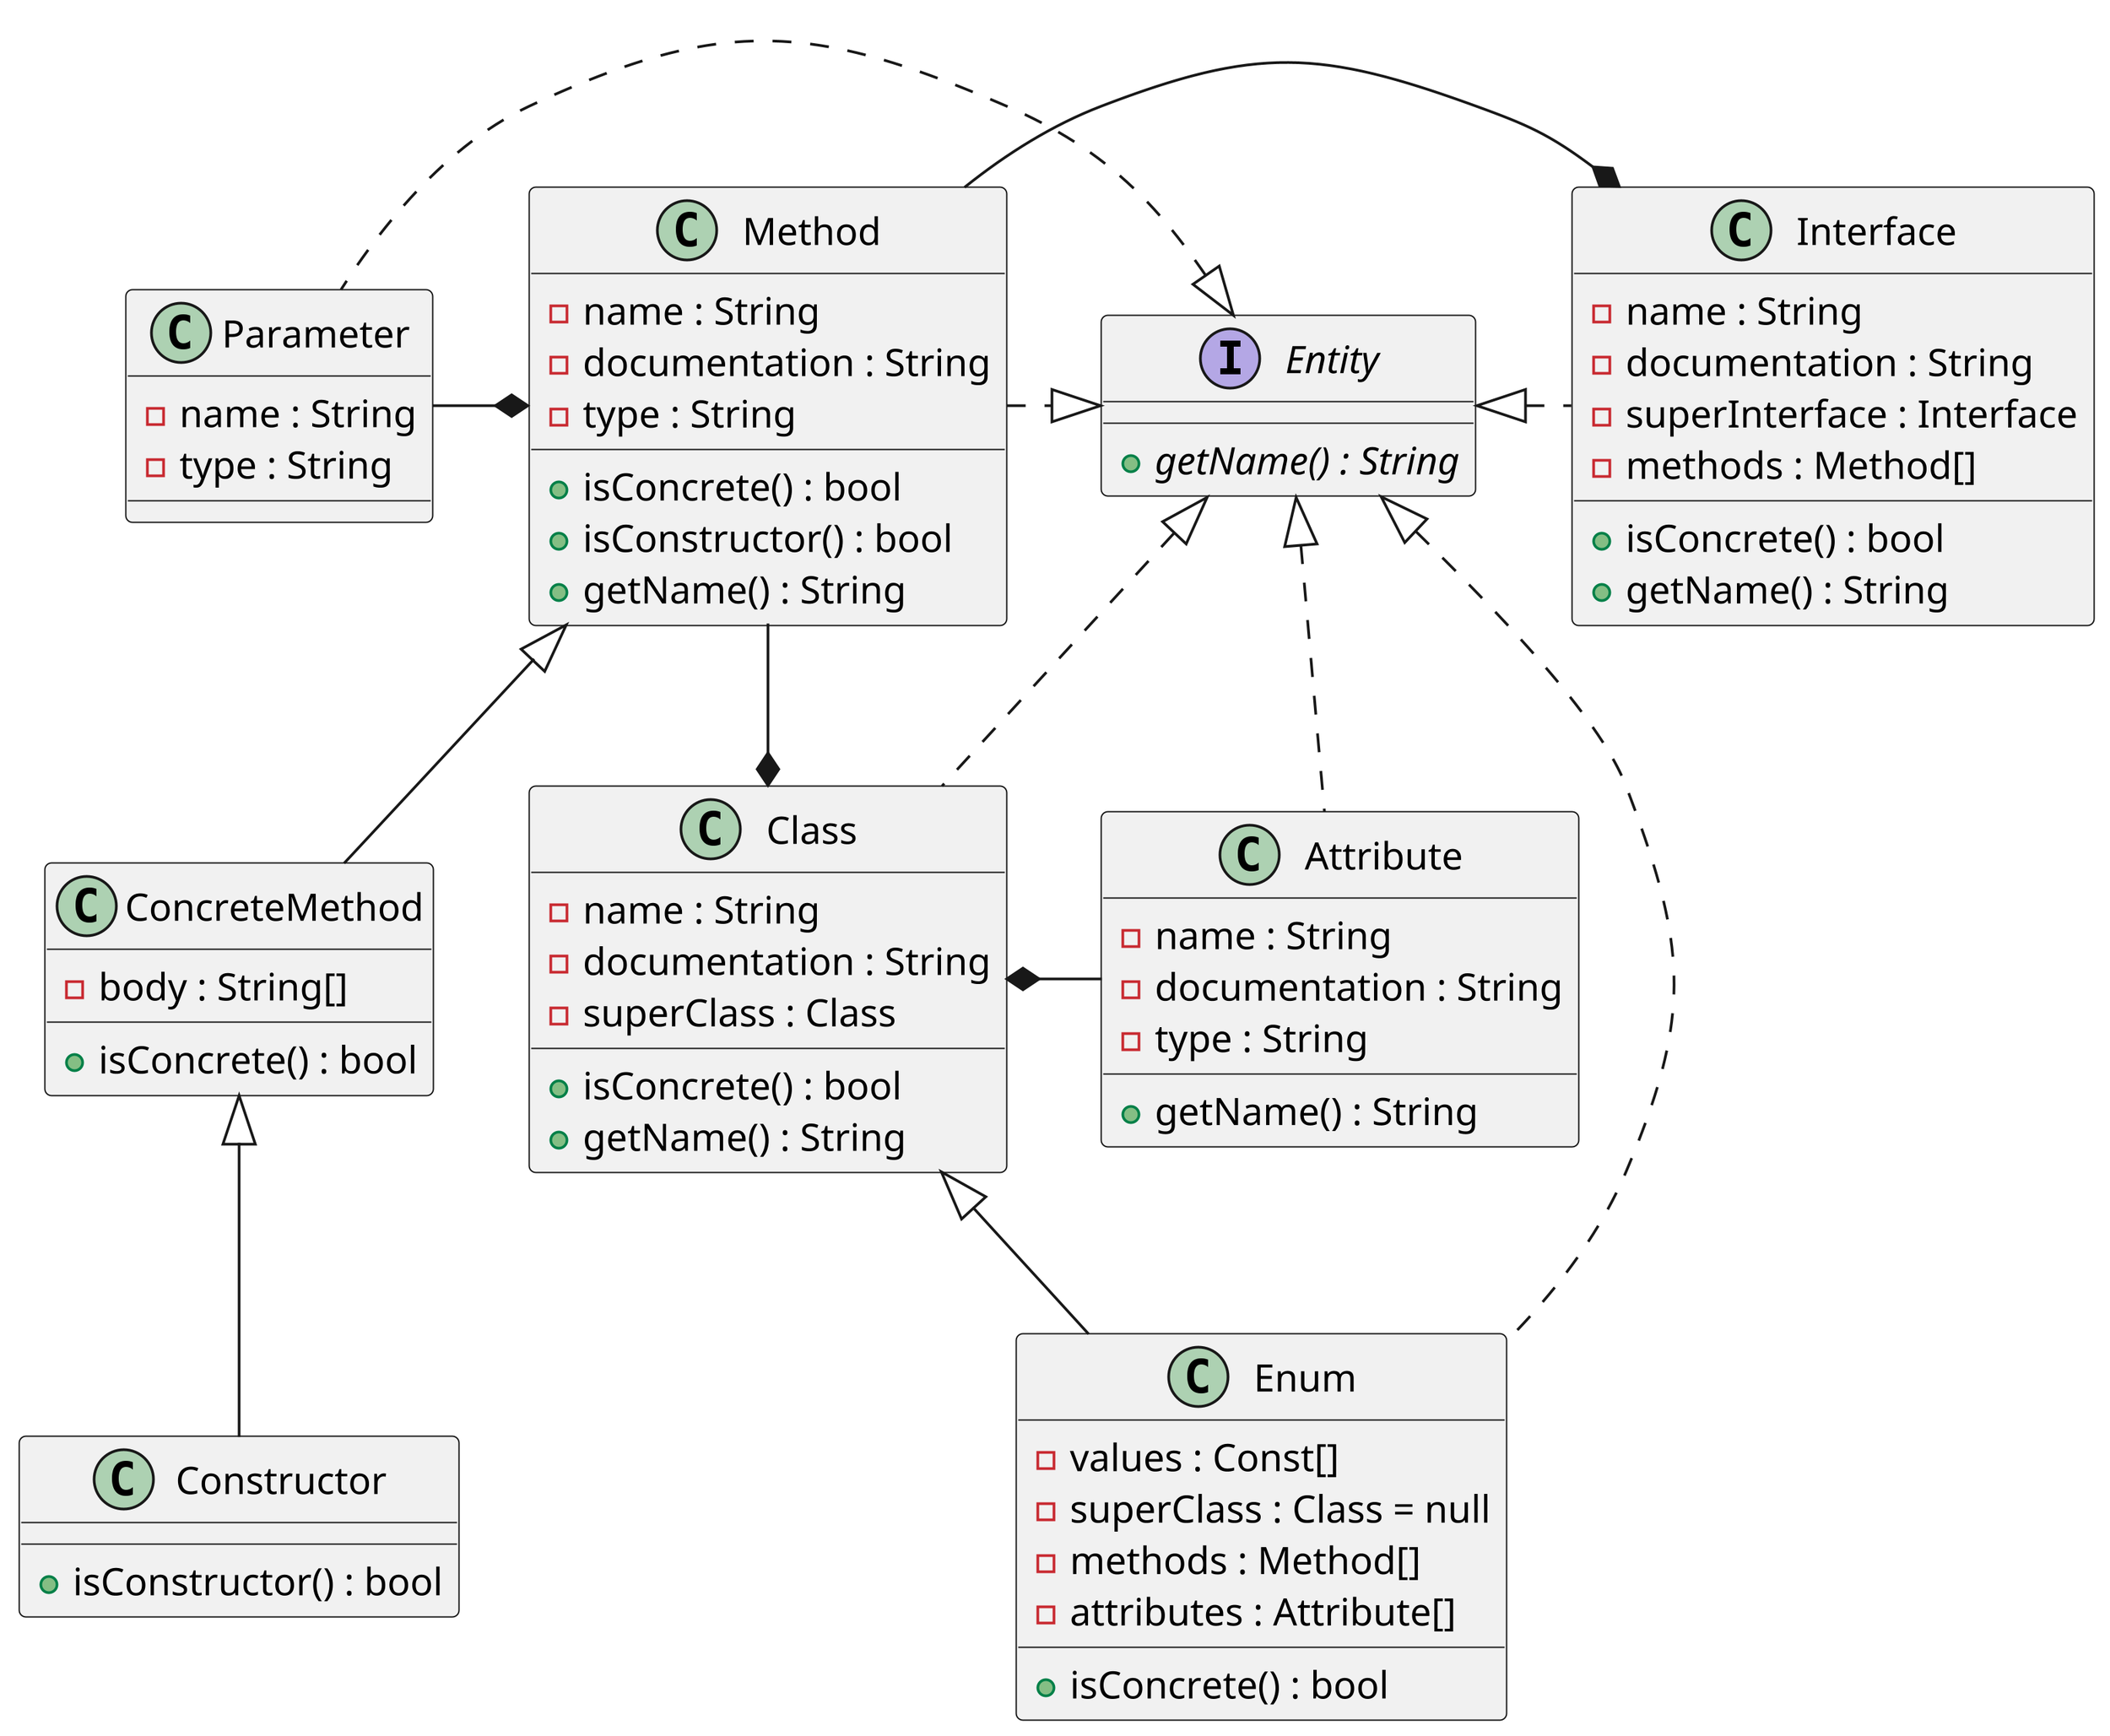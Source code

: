 @startuml model
scale 4

' Models
interface Entity{
    + {abstract} getName() : String
}
class Class{
    - name : String
    - documentation : String
    - superClass : Class
    + isConcrete() : bool
    + getName() : String
}
class Attribute{
    - name : String
    - documentation : String
    - type : String
    + getName() : String
}
class Method{
    - name : String
    - documentation : String
    - type : String
    + isConcrete() : bool
    + isConstructor() : bool
    + getName() : String
}
class Parameter{
    - name : String
    - type : String
}

class ConcreteMethod{
    - body : String[]
    + isConcrete() : bool
}
class Constructor{
    + isConstructor() : bool
}
Class Interface{
    - name : String
    - documentation : String
    - superInterface : Interface
    - methods : Method[]
    + isConcrete() : bool
    + getName() : String
}
Class Enum{
    - values : Const[]
    - superClass : Class = null
    - methods : Method[]
    - attributes : Attribute[]
    + isConcrete() : bool
}
Entity <|.d. Class
Entity <|.l. Method
Entity <|.r. Attribute
Entity <|.r. Parameter
Entity <|.r. Interface
Entity <|.r. Enum
Class *- Method
Class *- Attribute
Interface *- Method
Method *-l- Parameter
Method <|-- ConcreteMethod
ConcreteMethod <|-- Constructor
Class <|-- Enum
@enduml